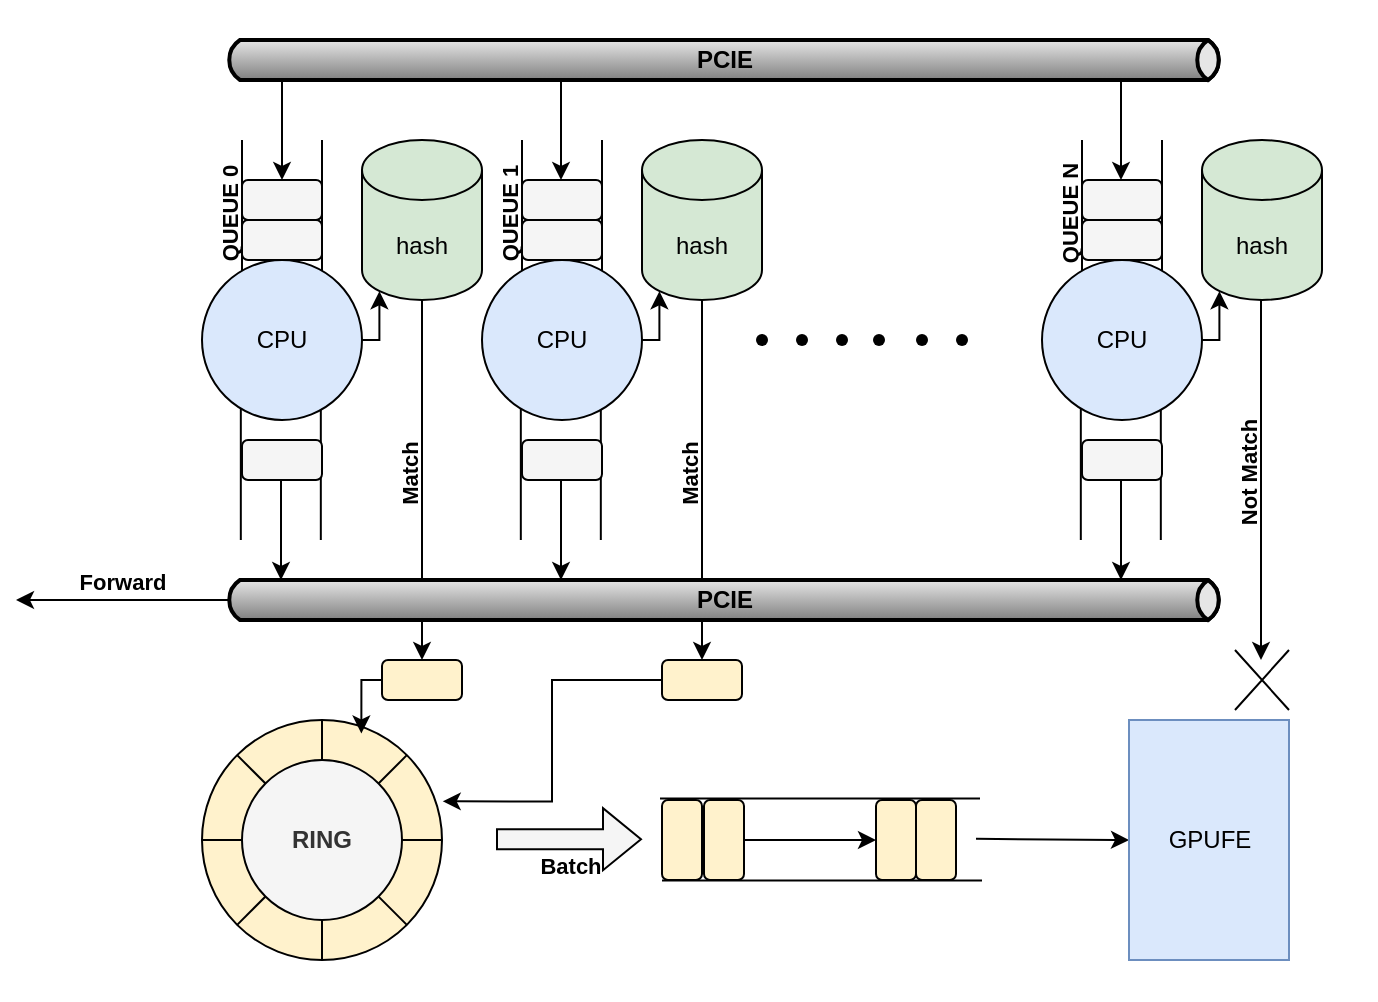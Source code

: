 <mxfile version="24.2.5" type="github">
  <diagram name="第 1 页" id="BEPfm012HWBrJYS6_Jwx">
    <mxGraphModel dx="1221" dy="725" grid="1" gridSize="10" guides="1" tooltips="1" connect="1" arrows="1" fold="1" page="1" pageScale="1" pageWidth="827" pageHeight="1169" math="0" shadow="0">
      <root>
        <mxCell id="0" />
        <mxCell id="1" parent="0" />
        <mxCell id="N_4I8nsSTLlN8Ah7Skwj-37" value="" style="group" parent="1" vertex="1" connectable="0">
          <mxGeometry x="80" y="160" width="640" height="500" as="geometry" />
        </mxCell>
        <mxCell id="N_4I8nsSTLlN8Ah7Skwj-24" value="" style="rounded=0;whiteSpace=wrap;html=1;labelBackgroundColor=none;strokeColor=none;" parent="N_4I8nsSTLlN8Ah7Skwj-37" vertex="1">
          <mxGeometry width="640" height="500" as="geometry" />
        </mxCell>
        <mxCell id="gLAG2rnR0S7_-1BWrFD4-77" value="Match" style="edgeStyle=orthogonalEdgeStyle;rounded=0;orthogonalLoop=1;jettySize=auto;html=1;exitX=0.5;exitY=1;exitDx=0;exitDy=0;exitPerimeter=0;entryX=0.5;entryY=0;entryDx=0;entryDy=0;labelBackgroundColor=none;fontStyle=1;horizontal=0;verticalAlign=bottom;" parent="N_4I8nsSTLlN8Ah7Skwj-37" source="gLAG2rnR0S7_-1BWrFD4-24" target="gLAG2rnR0S7_-1BWrFD4-75" edge="1">
          <mxGeometry relative="1" as="geometry" />
        </mxCell>
        <mxCell id="gLAG2rnR0S7_-1BWrFD4-24" value="hash" style="shape=cylinder3;whiteSpace=wrap;html=1;boundedLbl=1;backgroundOutline=1;size=15;fillColor=#d5e8d4;strokeColor=#000000;labelBackgroundColor=none;" parent="N_4I8nsSTLlN8Ah7Skwj-37" vertex="1">
          <mxGeometry x="133" y="70" width="60" height="80" as="geometry" />
        </mxCell>
        <mxCell id="gLAG2rnR0S7_-1BWrFD4-42" value="QUEUE 0" style="endArrow=none;html=1;rounded=0;horizontal=0;verticalAlign=bottom;fontStyle=1;labelBackgroundColor=none;strokeColor=#000000;" parent="N_4I8nsSTLlN8Ah7Skwj-37" edge="1">
          <mxGeometry width="50" height="50" relative="1" as="geometry">
            <mxPoint x="73" y="150" as="sourcePoint" />
            <mxPoint x="73" y="70" as="targetPoint" />
          </mxGeometry>
        </mxCell>
        <mxCell id="gLAG2rnR0S7_-1BWrFD4-43" value="" style="endArrow=none;html=1;rounded=0;labelBackgroundColor=none;strokeColor=#000000;" parent="N_4I8nsSTLlN8Ah7Skwj-37" edge="1">
          <mxGeometry width="50" height="50" relative="1" as="geometry">
            <mxPoint x="113" y="150" as="sourcePoint" />
            <mxPoint x="113" y="70" as="targetPoint" />
          </mxGeometry>
        </mxCell>
        <mxCell id="gLAG2rnR0S7_-1BWrFD4-44" value="" style="endArrow=none;html=1;rounded=0;labelBackgroundColor=none;strokeColor=#000000;" parent="N_4I8nsSTLlN8Ah7Skwj-37" edge="1">
          <mxGeometry width="50" height="50" relative="1" as="geometry">
            <mxPoint x="72.41" y="270" as="sourcePoint" />
            <mxPoint x="72.41" y="190" as="targetPoint" />
          </mxGeometry>
        </mxCell>
        <mxCell id="gLAG2rnR0S7_-1BWrFD4-45" value="" style="endArrow=none;html=1;rounded=0;labelBackgroundColor=none;strokeColor=#000000;" parent="N_4I8nsSTLlN8Ah7Skwj-37" edge="1">
          <mxGeometry width="50" height="50" relative="1" as="geometry">
            <mxPoint x="112.41" y="270" as="sourcePoint" />
            <mxPoint x="112.41" y="190" as="targetPoint" />
          </mxGeometry>
        </mxCell>
        <mxCell id="gLAG2rnR0S7_-1BWrFD4-46" value="CPU" style="ellipse;whiteSpace=wrap;html=1;aspect=fixed;fillColor=#dae8fc;strokeColor=#000000;labelBackgroundColor=none;" parent="N_4I8nsSTLlN8Ah7Skwj-37" vertex="1">
          <mxGeometry x="53" y="130" width="80" height="80" as="geometry" />
        </mxCell>
        <mxCell id="gLAG2rnR0S7_-1BWrFD4-47" value="" style="rounded=1;whiteSpace=wrap;html=1;fillColor=#f5f5f5;fontColor=#333333;strokeColor=#000000;labelBackgroundColor=none;" parent="N_4I8nsSTLlN8Ah7Skwj-37" vertex="1">
          <mxGeometry x="73" y="220" width="40" height="20" as="geometry" />
        </mxCell>
        <mxCell id="gLAG2rnR0S7_-1BWrFD4-48" value="" style="rounded=1;whiteSpace=wrap;html=1;fillColor=#f5f5f5;fontColor=#333333;strokeColor=#000000;labelBackgroundColor=none;" parent="N_4I8nsSTLlN8Ah7Skwj-37" vertex="1">
          <mxGeometry x="73" y="110" width="40" height="20" as="geometry" />
        </mxCell>
        <mxCell id="gLAG2rnR0S7_-1BWrFD4-49" value="" style="rounded=1;whiteSpace=wrap;html=1;fillColor=#f5f5f5;fontColor=#333333;strokeColor=#000000;labelBackgroundColor=none;" parent="N_4I8nsSTLlN8Ah7Skwj-37" vertex="1">
          <mxGeometry x="73" y="90" width="40" height="20" as="geometry" />
        </mxCell>
        <mxCell id="gLAG2rnR0S7_-1BWrFD4-50" style="edgeStyle=orthogonalEdgeStyle;rounded=0;orthogonalLoop=1;jettySize=auto;html=1;exitX=1;exitY=0.5;exitDx=0;exitDy=0;entryX=0.145;entryY=1;entryDx=0;entryDy=-4.35;entryPerimeter=0;labelBackgroundColor=none;strokeColor=#000000;" parent="N_4I8nsSTLlN8Ah7Skwj-37" source="gLAG2rnR0S7_-1BWrFD4-46" target="gLAG2rnR0S7_-1BWrFD4-24" edge="1">
          <mxGeometry relative="1" as="geometry" />
        </mxCell>
        <mxCell id="gLAG2rnR0S7_-1BWrFD4-51" value="" style="ellipse;whiteSpace=wrap;html=1;aspect=fixed;fillColor=#fff2cc;strokeColor=default;labelBackgroundColor=none;" parent="N_4I8nsSTLlN8Ah7Skwj-37" vertex="1">
          <mxGeometry x="53" y="360" width="120" height="120" as="geometry" />
        </mxCell>
        <mxCell id="gLAG2rnR0S7_-1BWrFD4-52" value="" style="endArrow=none;html=1;rounded=0;exitX=0;exitY=0;exitDx=0;exitDy=0;entryX=1;entryY=1;entryDx=0;entryDy=0;labelBackgroundColor=none;strokeColor=default;" parent="N_4I8nsSTLlN8Ah7Skwj-37" source="gLAG2rnR0S7_-1BWrFD4-51" target="gLAG2rnR0S7_-1BWrFD4-51" edge="1">
          <mxGeometry width="50" height="50" relative="1" as="geometry">
            <mxPoint x="214.5" y="250" as="sourcePoint" />
            <mxPoint x="264.5" y="200" as="targetPoint" />
          </mxGeometry>
        </mxCell>
        <mxCell id="gLAG2rnR0S7_-1BWrFD4-53" value="" style="endArrow=none;html=1;rounded=0;exitX=0;exitY=0.5;exitDx=0;exitDy=0;entryX=1;entryY=0.5;entryDx=0;entryDy=0;labelBackgroundColor=none;strokeColor=default;" parent="N_4I8nsSTLlN8Ah7Skwj-37" source="gLAG2rnR0S7_-1BWrFD4-51" target="gLAG2rnR0S7_-1BWrFD4-51" edge="1">
          <mxGeometry width="50" height="50" relative="1" as="geometry">
            <mxPoint x="224.5" y="260" as="sourcePoint" />
            <mxPoint x="274.5" y="210" as="targetPoint" />
          </mxGeometry>
        </mxCell>
        <mxCell id="gLAG2rnR0S7_-1BWrFD4-54" value="" style="endArrow=none;html=1;rounded=0;exitX=0.5;exitY=0;exitDx=0;exitDy=0;entryX=0.5;entryY=1;entryDx=0;entryDy=0;labelBackgroundColor=none;strokeColor=default;" parent="N_4I8nsSTLlN8Ah7Skwj-37" source="gLAG2rnR0S7_-1BWrFD4-51" target="gLAG2rnR0S7_-1BWrFD4-51" edge="1">
          <mxGeometry width="50" height="50" relative="1" as="geometry">
            <mxPoint x="224.5" y="260" as="sourcePoint" />
            <mxPoint x="274.5" y="210" as="targetPoint" />
          </mxGeometry>
        </mxCell>
        <mxCell id="gLAG2rnR0S7_-1BWrFD4-55" value="" style="endArrow=none;html=1;rounded=0;exitX=1;exitY=0;exitDx=0;exitDy=0;entryX=0;entryY=1;entryDx=0;entryDy=0;labelBackgroundColor=none;strokeColor=default;" parent="N_4I8nsSTLlN8Ah7Skwj-37" source="gLAG2rnR0S7_-1BWrFD4-51" target="gLAG2rnR0S7_-1BWrFD4-51" edge="1">
          <mxGeometry width="50" height="50" relative="1" as="geometry">
            <mxPoint x="234.5" y="270" as="sourcePoint" />
            <mxPoint x="284.5" y="220" as="targetPoint" />
          </mxGeometry>
        </mxCell>
        <mxCell id="gLAG2rnR0S7_-1BWrFD4-56" value="RING" style="ellipse;whiteSpace=wrap;html=1;aspect=fixed;fillColor=#f5f5f5;fontColor=#333333;strokeColor=default;labelBackgroundColor=none;fontStyle=1" parent="N_4I8nsSTLlN8Ah7Skwj-37" vertex="1">
          <mxGeometry x="73" y="380" width="80" height="80" as="geometry" />
        </mxCell>
        <mxCell id="gLAG2rnR0S7_-1BWrFD4-75" value="" style="rounded=1;whiteSpace=wrap;html=1;fillColor=#fff2cc;strokeColor=default;labelBackgroundColor=none;verticalAlign=top;labelPosition=center;verticalLabelPosition=bottom;align=center;" parent="N_4I8nsSTLlN8Ah7Skwj-37" vertex="1">
          <mxGeometry x="143" y="330" width="40" height="20" as="geometry" />
        </mxCell>
        <mxCell id="gLAG2rnR0S7_-1BWrFD4-139" style="edgeStyle=orthogonalEdgeStyle;rounded=0;orthogonalLoop=1;jettySize=auto;html=1;exitX=0.5;exitY=1;exitDx=0;exitDy=0;exitPerimeter=0;labelBackgroundColor=none;" parent="N_4I8nsSTLlN8Ah7Skwj-37" source="gLAG2rnR0S7_-1BWrFD4-140" edge="1">
          <mxGeometry relative="1" as="geometry">
            <mxPoint x="303" y="350" as="targetPoint" />
          </mxGeometry>
        </mxCell>
        <mxCell id="gLAG2rnR0S7_-1BWrFD4-78" value="hash" style="shape=cylinder3;whiteSpace=wrap;html=1;boundedLbl=1;backgroundOutline=1;size=15;fillColor=#d5e8d4;strokeColor=#000000;labelBackgroundColor=none;" parent="N_4I8nsSTLlN8Ah7Skwj-37" vertex="1">
          <mxGeometry x="273" y="70" width="60" height="80" as="geometry" />
        </mxCell>
        <mxCell id="gLAG2rnR0S7_-1BWrFD4-79" value="&lt;span style=&quot;color: rgb(0, 0, 0); font-family: Helvetica; font-size: 11px; font-variant-ligatures: normal; font-variant-caps: normal; letter-spacing: normal; orphans: 2; text-align: center; text-indent: 0px; text-transform: none; widows: 2; word-spacing: 0px; -webkit-text-stroke-width: 0px; white-space: nowrap; text-decoration-thickness: initial; text-decoration-style: initial; text-decoration-color: initial; float: none; display: inline !important;&quot;&gt;QUEUE 1&lt;/span&gt;" style="endArrow=none;html=1;rounded=0;horizontal=0;labelBackgroundColor=none;fontStyle=1;verticalAlign=bottom;strokeColor=#000000;" parent="N_4I8nsSTLlN8Ah7Skwj-37" edge="1">
          <mxGeometry width="50" height="50" relative="1" as="geometry">
            <mxPoint x="213" y="150" as="sourcePoint" />
            <mxPoint x="213" y="70" as="targetPoint" />
          </mxGeometry>
        </mxCell>
        <mxCell id="gLAG2rnR0S7_-1BWrFD4-80" value="" style="endArrow=none;html=1;rounded=0;labelBackgroundColor=none;strokeColor=#000000;" parent="N_4I8nsSTLlN8Ah7Skwj-37" edge="1">
          <mxGeometry width="50" height="50" relative="1" as="geometry">
            <mxPoint x="253" y="150" as="sourcePoint" />
            <mxPoint x="253" y="70" as="targetPoint" />
          </mxGeometry>
        </mxCell>
        <mxCell id="gLAG2rnR0S7_-1BWrFD4-81" value="" style="endArrow=none;html=1;rounded=0;labelBackgroundColor=none;strokeColor=#000000;" parent="N_4I8nsSTLlN8Ah7Skwj-37" edge="1">
          <mxGeometry width="50" height="50" relative="1" as="geometry">
            <mxPoint x="212.41" y="270" as="sourcePoint" />
            <mxPoint x="212.41" y="190" as="targetPoint" />
          </mxGeometry>
        </mxCell>
        <mxCell id="gLAG2rnR0S7_-1BWrFD4-82" value="" style="endArrow=none;html=1;rounded=0;labelBackgroundColor=none;strokeColor=#000000;" parent="N_4I8nsSTLlN8Ah7Skwj-37" edge="1">
          <mxGeometry width="50" height="50" relative="1" as="geometry">
            <mxPoint x="252.41" y="270" as="sourcePoint" />
            <mxPoint x="252.41" y="190" as="targetPoint" />
          </mxGeometry>
        </mxCell>
        <mxCell id="gLAG2rnR0S7_-1BWrFD4-83" value="CPU" style="ellipse;whiteSpace=wrap;html=1;aspect=fixed;fillColor=#dae8fc;strokeColor=#000000;labelBackgroundColor=none;" parent="N_4I8nsSTLlN8Ah7Skwj-37" vertex="1">
          <mxGeometry x="193" y="130" width="80" height="80" as="geometry" />
        </mxCell>
        <mxCell id="gLAG2rnR0S7_-1BWrFD4-84" value="" style="rounded=1;whiteSpace=wrap;html=1;fillColor=#f5f5f5;fontColor=#333333;strokeColor=#000000;labelBackgroundColor=none;" parent="N_4I8nsSTLlN8Ah7Skwj-37" vertex="1">
          <mxGeometry x="213" y="220" width="40" height="20" as="geometry" />
        </mxCell>
        <mxCell id="gLAG2rnR0S7_-1BWrFD4-85" value="" style="rounded=1;whiteSpace=wrap;html=1;fillColor=#f5f5f5;fontColor=#333333;strokeColor=#000000;labelBackgroundColor=none;" parent="N_4I8nsSTLlN8Ah7Skwj-37" vertex="1">
          <mxGeometry x="213" y="110" width="40" height="20" as="geometry" />
        </mxCell>
        <mxCell id="gLAG2rnR0S7_-1BWrFD4-86" value="" style="rounded=1;whiteSpace=wrap;html=1;fillColor=#f5f5f5;fontColor=#333333;strokeColor=#000000;labelBackgroundColor=none;" parent="N_4I8nsSTLlN8Ah7Skwj-37" vertex="1">
          <mxGeometry x="213" y="90" width="40" height="20" as="geometry" />
        </mxCell>
        <mxCell id="gLAG2rnR0S7_-1BWrFD4-87" style="edgeStyle=orthogonalEdgeStyle;rounded=0;orthogonalLoop=1;jettySize=auto;html=1;exitX=1;exitY=0.5;exitDx=0;exitDy=0;entryX=0.145;entryY=1;entryDx=0;entryDy=-4.35;entryPerimeter=0;labelBackgroundColor=none;strokeColor=#000000;" parent="N_4I8nsSTLlN8Ah7Skwj-37" source="gLAG2rnR0S7_-1BWrFD4-83" target="gLAG2rnR0S7_-1BWrFD4-78" edge="1">
          <mxGeometry relative="1" as="geometry" />
        </mxCell>
        <mxCell id="gLAG2rnR0S7_-1BWrFD4-109" value="hash" style="shape=cylinder3;whiteSpace=wrap;html=1;boundedLbl=1;backgroundOutline=1;size=15;fillColor=#d5e8d4;strokeColor=#000000;labelBackgroundColor=none;" parent="N_4I8nsSTLlN8Ah7Skwj-37" vertex="1">
          <mxGeometry x="553" y="70" width="60" height="80" as="geometry" />
        </mxCell>
        <mxCell id="gLAG2rnR0S7_-1BWrFD4-110" value="&lt;span style=&quot;color: rgb(0, 0, 0); font-family: Helvetica; font-size: 11px; font-style: normal; font-variant-ligatures: normal; font-variant-caps: normal; letter-spacing: normal; orphans: 2; text-align: center; text-indent: 0px; text-transform: none; widows: 2; word-spacing: 0px; -webkit-text-stroke-width: 0px; white-space: nowrap; text-decoration-thickness: initial; text-decoration-style: initial; text-decoration-color: initial; float: none; display: inline !important;&quot;&gt;QUEUE N&lt;/span&gt;" style="endArrow=none;html=1;rounded=0;horizontal=0;fontStyle=1;verticalAlign=bottom;labelBackgroundColor=none;strokeColor=#000000;" parent="N_4I8nsSTLlN8Ah7Skwj-37" edge="1">
          <mxGeometry width="50" height="50" relative="1" as="geometry">
            <mxPoint x="493" y="150" as="sourcePoint" />
            <mxPoint x="493" y="70" as="targetPoint" />
          </mxGeometry>
        </mxCell>
        <mxCell id="gLAG2rnR0S7_-1BWrFD4-111" value="" style="endArrow=none;html=1;rounded=0;labelBackgroundColor=none;strokeColor=#000000;" parent="N_4I8nsSTLlN8Ah7Skwj-37" edge="1">
          <mxGeometry width="50" height="50" relative="1" as="geometry">
            <mxPoint x="533" y="150" as="sourcePoint" />
            <mxPoint x="533" y="70" as="targetPoint" />
          </mxGeometry>
        </mxCell>
        <mxCell id="gLAG2rnR0S7_-1BWrFD4-112" value="" style="endArrow=none;html=1;rounded=0;labelBackgroundColor=none;strokeColor=#000000;" parent="N_4I8nsSTLlN8Ah7Skwj-37" edge="1">
          <mxGeometry width="50" height="50" relative="1" as="geometry">
            <mxPoint x="492.41" y="270" as="sourcePoint" />
            <mxPoint x="492.41" y="190" as="targetPoint" />
          </mxGeometry>
        </mxCell>
        <mxCell id="gLAG2rnR0S7_-1BWrFD4-113" value="" style="endArrow=none;html=1;rounded=0;labelBackgroundColor=none;strokeColor=#000000;" parent="N_4I8nsSTLlN8Ah7Skwj-37" edge="1">
          <mxGeometry width="50" height="50" relative="1" as="geometry">
            <mxPoint x="532.41" y="270" as="sourcePoint" />
            <mxPoint x="532.41" y="190" as="targetPoint" />
          </mxGeometry>
        </mxCell>
        <mxCell id="gLAG2rnR0S7_-1BWrFD4-114" value="CPU" style="ellipse;whiteSpace=wrap;html=1;aspect=fixed;fillColor=#dae8fc;strokeColor=#000000;labelBackgroundColor=none;" parent="N_4I8nsSTLlN8Ah7Skwj-37" vertex="1">
          <mxGeometry x="473" y="130" width="80" height="80" as="geometry" />
        </mxCell>
        <mxCell id="gLAG2rnR0S7_-1BWrFD4-115" value="" style="rounded=1;whiteSpace=wrap;html=1;fillColor=#f5f5f5;fontColor=#333333;strokeColor=#000000;labelBackgroundColor=none;" parent="N_4I8nsSTLlN8Ah7Skwj-37" vertex="1">
          <mxGeometry x="493" y="220" width="40" height="20" as="geometry" />
        </mxCell>
        <mxCell id="gLAG2rnR0S7_-1BWrFD4-116" value="" style="rounded=1;whiteSpace=wrap;html=1;fillColor=#f5f5f5;fontColor=#333333;strokeColor=#000000;labelBackgroundColor=none;" parent="N_4I8nsSTLlN8Ah7Skwj-37" vertex="1">
          <mxGeometry x="493" y="110" width="40" height="20" as="geometry" />
        </mxCell>
        <mxCell id="gLAG2rnR0S7_-1BWrFD4-117" value="" style="rounded=1;whiteSpace=wrap;html=1;fillColor=#f5f5f5;fontColor=#333333;strokeColor=#000000;labelBackgroundColor=none;" parent="N_4I8nsSTLlN8Ah7Skwj-37" vertex="1">
          <mxGeometry x="493" y="90" width="40" height="20" as="geometry" />
        </mxCell>
        <mxCell id="gLAG2rnR0S7_-1BWrFD4-118" style="edgeStyle=orthogonalEdgeStyle;rounded=0;orthogonalLoop=1;jettySize=auto;html=1;exitX=1;exitY=0.5;exitDx=0;exitDy=0;entryX=0.145;entryY=1;entryDx=0;entryDy=-4.35;entryPerimeter=0;labelBackgroundColor=none;strokeColor=#000000;" parent="N_4I8nsSTLlN8Ah7Skwj-37" source="gLAG2rnR0S7_-1BWrFD4-114" target="gLAG2rnR0S7_-1BWrFD4-109" edge="1">
          <mxGeometry relative="1" as="geometry" />
        </mxCell>
        <mxCell id="gLAG2rnR0S7_-1BWrFD4-119" value="" style="group;labelBackgroundColor=none;strokeColor=none;" parent="N_4I8nsSTLlN8Ah7Skwj-37" vertex="1" connectable="0">
          <mxGeometry x="323" y="160" width="120" height="20" as="geometry" />
        </mxCell>
        <mxCell id="gLAG2rnR0S7_-1BWrFD4-120" value="" style="shape=waypoint;sketch=0;fillStyle=solid;size=6;pointerEvents=1;points=[];fillColor=none;resizable=0;rotatable=0;perimeter=centerPerimeter;snapToPoint=1;labelBackgroundColor=none;strokeColor=#000000;" parent="gLAG2rnR0S7_-1BWrFD4-119" vertex="1">
          <mxGeometry x="20" width="20" height="20" as="geometry" />
        </mxCell>
        <mxCell id="gLAG2rnR0S7_-1BWrFD4-121" value="" style="shape=waypoint;sketch=0;fillStyle=solid;size=6;pointerEvents=1;points=[];fillColor=none;resizable=0;rotatable=0;perimeter=centerPerimeter;snapToPoint=1;labelBackgroundColor=none;strokeColor=#000000;" parent="gLAG2rnR0S7_-1BWrFD4-119" vertex="1">
          <mxGeometry x="40" width="20" height="20" as="geometry" />
        </mxCell>
        <mxCell id="gLAG2rnR0S7_-1BWrFD4-122" value="" style="shape=waypoint;sketch=0;fillStyle=solid;size=6;pointerEvents=1;points=[];fillColor=none;resizable=0;rotatable=0;perimeter=centerPerimeter;snapToPoint=1;labelBackgroundColor=none;strokeColor=#000000;" parent="gLAG2rnR0S7_-1BWrFD4-119" vertex="1">
          <mxGeometry x="58.5" width="20" height="20" as="geometry" />
        </mxCell>
        <mxCell id="gLAG2rnR0S7_-1BWrFD4-123" value="" style="shape=waypoint;sketch=0;fillStyle=solid;size=6;pointerEvents=1;points=[];fillColor=none;resizable=0;rotatable=0;perimeter=centerPerimeter;snapToPoint=1;labelBackgroundColor=none;strokeColor=#000000;" parent="gLAG2rnR0S7_-1BWrFD4-119" vertex="1">
          <mxGeometry x="80" width="20" height="20" as="geometry" />
        </mxCell>
        <mxCell id="gLAG2rnR0S7_-1BWrFD4-124" value="" style="shape=waypoint;sketch=0;fillStyle=solid;size=6;pointerEvents=1;points=[];fillColor=none;resizable=0;rotatable=0;perimeter=centerPerimeter;snapToPoint=1;labelBackgroundColor=none;strokeColor=#000000;" parent="gLAG2rnR0S7_-1BWrFD4-119" vertex="1">
          <mxGeometry x="100" width="20" height="20" as="geometry" />
        </mxCell>
        <mxCell id="gLAG2rnR0S7_-1BWrFD4-125" value="" style="shape=waypoint;sketch=0;fillStyle=solid;size=6;pointerEvents=1;points=[];fillColor=none;resizable=0;rotatable=0;perimeter=centerPerimeter;snapToPoint=1;labelBackgroundColor=none;strokeColor=#000000;" parent="gLAG2rnR0S7_-1BWrFD4-119" vertex="1">
          <mxGeometry width="20" height="20" as="geometry" />
        </mxCell>
        <mxCell id="gLAG2rnR0S7_-1BWrFD4-130" value="" style="endArrow=classic;html=1;rounded=0;entryX=0.5;entryY=0;entryDx=0;entryDy=0;labelBackgroundColor=none;" parent="N_4I8nsSTLlN8Ah7Skwj-37" target="gLAG2rnR0S7_-1BWrFD4-49" edge="1">
          <mxGeometry width="50" height="50" relative="1" as="geometry">
            <mxPoint x="93" y="40" as="sourcePoint" />
            <mxPoint x="440" y="160" as="targetPoint" />
          </mxGeometry>
        </mxCell>
        <mxCell id="gLAG2rnR0S7_-1BWrFD4-132" value="" style="endArrow=classic;html=1;rounded=0;entryX=0.5;entryY=0;entryDx=0;entryDy=0;labelBackgroundColor=none;" parent="N_4I8nsSTLlN8Ah7Skwj-37" edge="1">
          <mxGeometry width="50" height="50" relative="1" as="geometry">
            <mxPoint x="232.5" y="40" as="sourcePoint" />
            <mxPoint x="232.5" y="90" as="targetPoint" />
          </mxGeometry>
        </mxCell>
        <mxCell id="gLAG2rnR0S7_-1BWrFD4-133" value="" style="endArrow=classic;html=1;rounded=0;entryX=0.5;entryY=0;entryDx=0;entryDy=0;labelBackgroundColor=none;" parent="N_4I8nsSTLlN8Ah7Skwj-37" edge="1">
          <mxGeometry width="50" height="50" relative="1" as="geometry">
            <mxPoint x="512.5" y="40" as="sourcePoint" />
            <mxPoint x="512.5" y="90" as="targetPoint" />
          </mxGeometry>
        </mxCell>
        <mxCell id="gLAG2rnR0S7_-1BWrFD4-135" value="" style="endArrow=classic;html=1;rounded=0;entryX=0.5;entryY=0;entryDx=0;entryDy=0;labelBackgroundColor=none;" parent="N_4I8nsSTLlN8Ah7Skwj-37" edge="1">
          <mxGeometry width="50" height="50" relative="1" as="geometry">
            <mxPoint x="92.5" y="240" as="sourcePoint" />
            <mxPoint x="92.5" y="290" as="targetPoint" />
          </mxGeometry>
        </mxCell>
        <mxCell id="gLAG2rnR0S7_-1BWrFD4-136" value="" style="endArrow=classic;html=1;rounded=0;entryX=0.5;entryY=0;entryDx=0;entryDy=0;labelBackgroundColor=none;" parent="N_4I8nsSTLlN8Ah7Skwj-37" edge="1">
          <mxGeometry width="50" height="50" relative="1" as="geometry">
            <mxPoint x="232.5" y="240" as="sourcePoint" />
            <mxPoint x="232.5" y="290" as="targetPoint" />
          </mxGeometry>
        </mxCell>
        <mxCell id="gLAG2rnR0S7_-1BWrFD4-137" value="" style="endArrow=classic;html=1;rounded=0;entryX=0.5;entryY=0;entryDx=0;entryDy=0;labelBackgroundColor=none;" parent="N_4I8nsSTLlN8Ah7Skwj-37" edge="1">
          <mxGeometry width="50" height="50" relative="1" as="geometry">
            <mxPoint x="512.5" y="240" as="sourcePoint" />
            <mxPoint x="512.5" y="290" as="targetPoint" />
          </mxGeometry>
        </mxCell>
        <mxCell id="gLAG2rnR0S7_-1BWrFD4-142" value="Match" style="edgeStyle=orthogonalEdgeStyle;rounded=0;orthogonalLoop=1;jettySize=auto;html=1;exitX=0.5;exitY=1;exitDx=0;exitDy=0;exitPerimeter=0;labelBackgroundColor=none;fontStyle=1;horizontal=0;verticalAlign=bottom;" parent="N_4I8nsSTLlN8Ah7Skwj-37" source="gLAG2rnR0S7_-1BWrFD4-78" target="gLAG2rnR0S7_-1BWrFD4-140" edge="1">
          <mxGeometry relative="1" as="geometry">
            <mxPoint x="303" y="310" as="targetPoint" />
            <mxPoint x="303" y="150" as="sourcePoint" />
          </mxGeometry>
        </mxCell>
        <mxCell id="gLAG2rnR0S7_-1BWrFD4-140" value="" style="rounded=1;whiteSpace=wrap;html=1;fillColor=#fff2cc;strokeColor=default;labelBackgroundColor=none;labelPosition=center;verticalLabelPosition=bottom;align=center;verticalAlign=top;" parent="N_4I8nsSTLlN8Ah7Skwj-37" vertex="1">
          <mxGeometry x="283" y="330" width="40" height="20" as="geometry" />
        </mxCell>
        <mxCell id="gLAG2rnR0S7_-1BWrFD4-146" style="edgeStyle=orthogonalEdgeStyle;rounded=0;orthogonalLoop=1;jettySize=auto;html=1;exitX=0;exitY=0.5;exitDx=0;exitDy=0;entryX=0.664;entryY=0.056;entryDx=0;entryDy=0;entryPerimeter=0;labelBackgroundColor=none;" parent="N_4I8nsSTLlN8Ah7Skwj-37" source="gLAG2rnR0S7_-1BWrFD4-75" target="gLAG2rnR0S7_-1BWrFD4-51" edge="1">
          <mxGeometry relative="1" as="geometry" />
        </mxCell>
        <mxCell id="gLAG2rnR0S7_-1BWrFD4-148" style="edgeStyle=orthogonalEdgeStyle;rounded=0;orthogonalLoop=1;jettySize=auto;html=1;exitX=0;exitY=0.5;exitDx=0;exitDy=0;entryX=1.003;entryY=0.339;entryDx=0;entryDy=0;entryPerimeter=0;labelBackgroundColor=none;" parent="N_4I8nsSTLlN8Ah7Skwj-37" source="gLAG2rnR0S7_-1BWrFD4-140" target="gLAG2rnR0S7_-1BWrFD4-51" edge="1">
          <mxGeometry relative="1" as="geometry" />
        </mxCell>
        <mxCell id="gLAG2rnR0S7_-1BWrFD4-150" value="" style="endArrow=none;html=1;rounded=0;labelBackgroundColor=none;" parent="N_4I8nsSTLlN8Ah7Skwj-37" edge="1">
          <mxGeometry width="50" height="50" relative="1" as="geometry">
            <mxPoint x="282" y="399.29" as="sourcePoint" />
            <mxPoint x="442" y="399.29" as="targetPoint" />
          </mxGeometry>
        </mxCell>
        <mxCell id="gLAG2rnR0S7_-1BWrFD4-151" value="" style="endArrow=none;html=1;rounded=0;labelBackgroundColor=none;" parent="N_4I8nsSTLlN8Ah7Skwj-37" edge="1">
          <mxGeometry width="50" height="50" relative="1" as="geometry">
            <mxPoint x="283" y="440.29" as="sourcePoint" />
            <mxPoint x="443" y="440.29" as="targetPoint" />
          </mxGeometry>
        </mxCell>
        <mxCell id="N_4I8nsSTLlN8Ah7Skwj-22" style="edgeStyle=orthogonalEdgeStyle;rounded=0;orthogonalLoop=1;jettySize=auto;html=1;exitX=0.5;exitY=0;exitDx=0;exitDy=0;entryX=0.5;entryY=1;entryDx=0;entryDy=0;labelBackgroundColor=none;" parent="N_4I8nsSTLlN8Ah7Skwj-37" source="gLAG2rnR0S7_-1BWrFD4-160" target="gLAG2rnR0S7_-1BWrFD4-161" edge="1">
          <mxGeometry relative="1" as="geometry" />
        </mxCell>
        <mxCell id="gLAG2rnR0S7_-1BWrFD4-160" value="" style="rounded=1;whiteSpace=wrap;html=1;rotation=90;fillColor=#fff2cc;strokeColor=default;labelBackgroundColor=none;" parent="N_4I8nsSTLlN8Ah7Skwj-37" vertex="1">
          <mxGeometry x="294" y="410" width="40" height="20" as="geometry" />
        </mxCell>
        <mxCell id="gLAG2rnR0S7_-1BWrFD4-167" value="Batch" style="shape=flexArrow;endArrow=classic;html=1;rounded=0;verticalAlign=top;labelBackgroundColor=none;fontStyle=1;fillColor=#f5f5f5;strokeColor=default;" parent="N_4I8nsSTLlN8Ah7Skwj-37" edge="1">
          <mxGeometry width="50" height="50" relative="1" as="geometry">
            <mxPoint x="200" y="419.58" as="sourcePoint" />
            <mxPoint x="273" y="419.58" as="targetPoint" />
          </mxGeometry>
        </mxCell>
        <mxCell id="gLAG2rnR0S7_-1BWrFD4-161" value="" style="rounded=1;whiteSpace=wrap;html=1;rotation=90;fillColor=#fff2cc;strokeColor=default;labelBackgroundColor=none;" parent="N_4I8nsSTLlN8Ah7Skwj-37" vertex="1">
          <mxGeometry x="380" y="410" width="40" height="20" as="geometry" />
        </mxCell>
        <mxCell id="gLAG2rnR0S7_-1BWrFD4-162" value="" style="rounded=1;whiteSpace=wrap;html=1;rotation=90;fillColor=#fff2cc;strokeColor=default;labelBackgroundColor=none;" parent="N_4I8nsSTLlN8Ah7Skwj-37" vertex="1">
          <mxGeometry x="273" y="410" width="40" height="20" as="geometry" />
        </mxCell>
        <mxCell id="gLAG2rnR0S7_-1BWrFD4-163" value="" style="rounded=1;whiteSpace=wrap;html=1;rotation=90;fillColor=#fff2cc;strokeColor=default;labelBackgroundColor=none;" parent="N_4I8nsSTLlN8Ah7Skwj-37" vertex="1">
          <mxGeometry x="400" y="410" width="40" height="20" as="geometry" />
        </mxCell>
        <mxCell id="gLAG2rnR0S7_-1BWrFD4-169" value="" style="endArrow=classic;html=1;rounded=0;labelBackgroundColor=none;entryX=0;entryY=0.5;entryDx=0;entryDy=0;" parent="N_4I8nsSTLlN8Ah7Skwj-37" target="gLAG2rnR0S7_-1BWrFD4-170" edge="1">
          <mxGeometry width="50" height="50" relative="1" as="geometry">
            <mxPoint x="440" y="419.41" as="sourcePoint" />
            <mxPoint x="480" y="419" as="targetPoint" />
          </mxGeometry>
        </mxCell>
        <mxCell id="gLAG2rnR0S7_-1BWrFD4-170" value="GPUFE" style="rounded=0;whiteSpace=wrap;html=1;labelBackgroundColor=none;fillColor=#dae8fc;strokeColor=#6c8ebf;" parent="N_4I8nsSTLlN8Ah7Skwj-37" vertex="1">
          <mxGeometry x="516.5" y="360" width="80" height="120" as="geometry" />
        </mxCell>
        <mxCell id="N_4I8nsSTLlN8Ah7Skwj-19" value="&lt;font style=&quot;font-size: 12px;&quot;&gt;PCIE&lt;/font&gt;" style="strokeWidth=2;strokeColor=#000000;dashed=0;align=center;html=1;fontSize=12;shape=mxgraph.eip.messageChannel;fontStyle=1;labelBackgroundColor=none;" parent="N_4I8nsSTLlN8Ah7Skwj-37" vertex="1">
          <mxGeometry x="64" y="290" width="500" height="20" as="geometry" />
        </mxCell>
        <mxCell id="N_4I8nsSTLlN8Ah7Skwj-25" value="&lt;font style=&quot;font-size: 12px;&quot;&gt;PCIE&lt;/font&gt;" style="strokeWidth=2;strokeColor=#000000;dashed=0;align=center;html=1;fontSize=12;shape=mxgraph.eip.messageChannel;fontStyle=1;labelBackgroundColor=none;" parent="N_4I8nsSTLlN8Ah7Skwj-37" vertex="1">
          <mxGeometry x="64" y="20" width="500" height="20" as="geometry" />
        </mxCell>
        <mxCell id="N_4I8nsSTLlN8Ah7Skwj-28" value="Not Match" style="edgeStyle=orthogonalEdgeStyle;rounded=0;orthogonalLoop=1;jettySize=auto;html=1;exitX=0.5;exitY=1;exitDx=0;exitDy=0;exitPerimeter=0;labelBackgroundColor=none;fontStyle=1;verticalAlign=bottom;horizontal=0;" parent="N_4I8nsSTLlN8Ah7Skwj-37" edge="1">
          <mxGeometry relative="1" as="geometry">
            <mxPoint x="582.5" y="330" as="targetPoint" />
            <mxPoint x="582.5" y="150" as="sourcePoint" />
          </mxGeometry>
        </mxCell>
        <mxCell id="N_4I8nsSTLlN8Ah7Skwj-33" value="" style="shape=mxgraph.sysml.x;" parent="N_4I8nsSTLlN8Ah7Skwj-37" vertex="1">
          <mxGeometry x="569.5" y="325" width="27" height="30" as="geometry" />
        </mxCell>
        <mxCell id="N_4I8nsSTLlN8Ah7Skwj-23" value="Forward" style="edgeStyle=orthogonalEdgeStyle;rounded=0;orthogonalLoop=1;jettySize=auto;html=1;exitX=0;exitY=0.5;exitDx=2.7;exitDy=0;exitPerimeter=0;horizontal=1;verticalAlign=bottom;labelBackgroundColor=none;fontStyle=1" parent="1" source="N_4I8nsSTLlN8Ah7Skwj-19" edge="1">
          <mxGeometry relative="1" as="geometry">
            <mxPoint x="40" y="460" as="targetPoint" />
          </mxGeometry>
        </mxCell>
      </root>
    </mxGraphModel>
  </diagram>
</mxfile>

